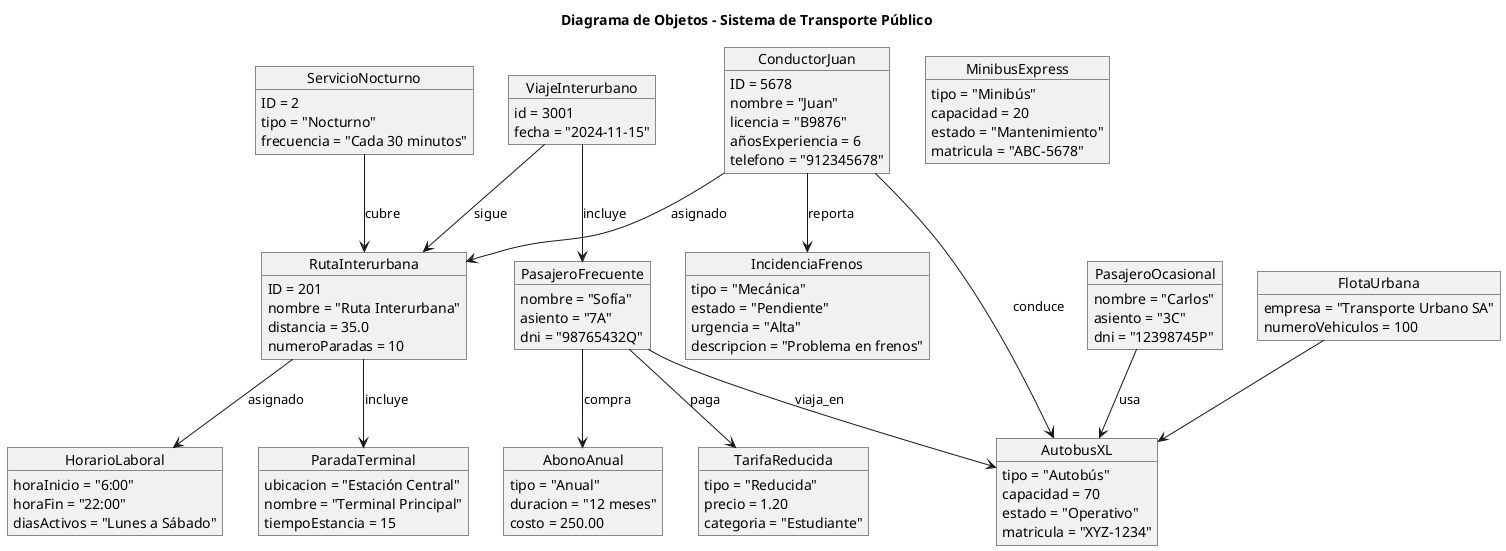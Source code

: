 @startuml
title Diagrama de Objetos - Sistema de Transporte Público

object HorarioLaboral {
    horaInicio = "6:00"
    horaFin = "22:00"
    diasActivos = "Lunes a Sábado"
}

object RutaInterurbana {
    ID = 201
    nombre = "Ruta Interurbana"
    distancia = 35.0
    numeroParadas = 10
}

object ParadaTerminal {
    ubicacion = "Estación Central"
    nombre = "Terminal Principal"
    tiempoEstancia = 15
}

object ServicioNocturno {
    ID = 2
    tipo = "Nocturno"
    frecuencia = "Cada 30 minutos"
}

object ConductorJuan {
    ID = 5678
    nombre = "Juan"
    licencia = "B9876"
    añosExperiencia = 6
    telefono = "912345678"
}

object AutobusXL {
    tipo = "Autobús"
    capacidad = 70
    estado = "Operativo"
    matricula = "XYZ-1234"
}

object MinibusExpress {
    tipo = "Minibús"
    capacidad = 20
    estado = "Mantenimiento"
    matricula = "ABC-5678"
}

object IncidenciaFrenos {
    tipo = "Mecánica"
    estado = "Pendiente"
    urgencia = "Alta"
    descripcion = "Problema en frenos"
}

object PasajeroFrecuente {
    nombre = "Sofía"
    asiento = "7A"
    dni = "98765432Q"
}

object PasajeroOcasional {
    nombre = "Carlos"
    asiento = "3C"
    dni = "12398745P"
}

object TarifaReducida {
    tipo = "Reducida"
    precio = 1.20
    categoria = "Estudiante"
}

object AbonoAnual {
    tipo = "Anual"
    duracion = "12 meses"
    costo = 250.00
}

object FlotaUrbana {
    empresa = "Transporte Urbano SA"
    numeroVehiculos = 100
}

object ViajeInterurbano {
    id = 3001
    fecha = "2024-11-15"
}

RutaInterurbana --> HorarioLaboral : asignado
RutaInterurbana --> ParadaTerminal : incluye
ServicioNocturno --> RutaInterurbana : cubre
ConductorJuan --> RutaInterurbana : asignado
ConductorJuan --> AutobusXL : conduce
ConductorJuan --> IncidenciaFrenos : reporta
PasajeroFrecuente --> AutobusXL : viaja_en
PasajeroFrecuente --> TarifaReducida : paga
PasajeroOcasional --> AutobusXL : usa
FlotaUrbana --> AutobusXL
ViajeInterurbano --> PasajeroFrecuente : incluye
ViajeInterurbano --> RutaInterurbana : sigue
PasajeroFrecuente --> AbonoAnual : compra
@enduml
